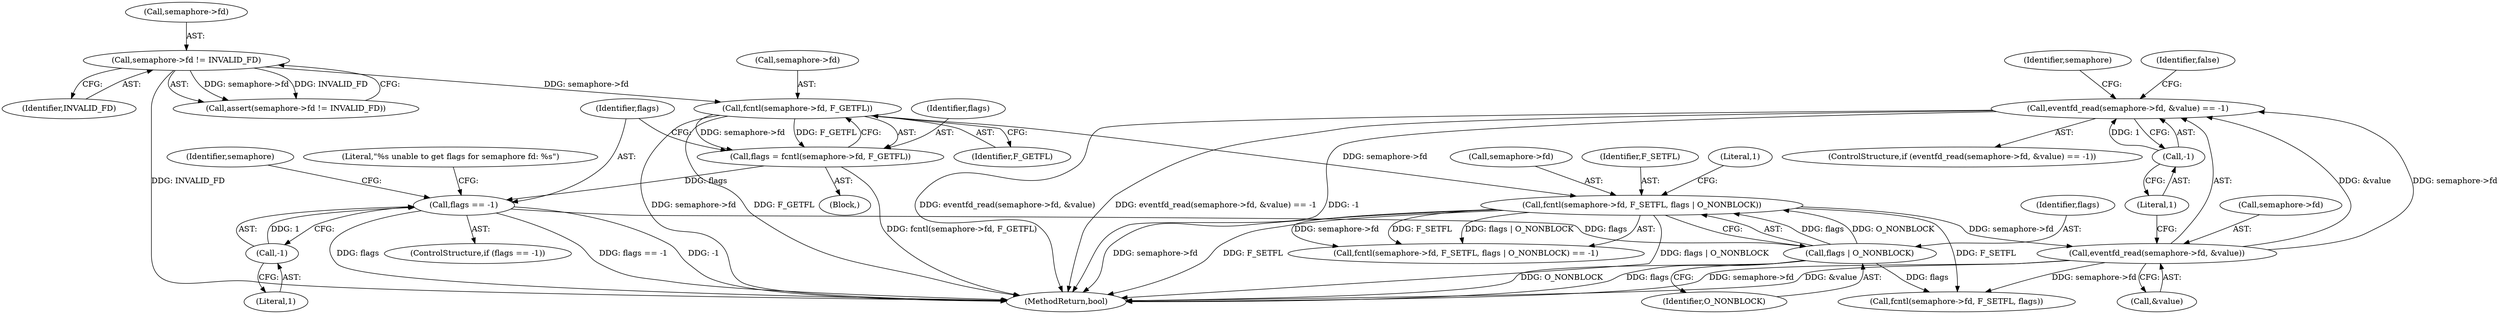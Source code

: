 digraph "0_Android_472271b153c5dc53c28beac55480a8d8434b2d5c_60@API" {
"1000156" [label="(Call,eventfd_read(semaphore->fd, &value) == -1)"];
"1000157" [label="(Call,eventfd_read(semaphore->fd, &value))"];
"1000136" [label="(Call,fcntl(semaphore->fd, F_SETFL, flags | O_NONBLOCK))"];
"1000116" [label="(Call,fcntl(semaphore->fd, F_GETFL))"];
"1000108" [label="(Call,semaphore->fd != INVALID_FD)"];
"1000141" [label="(Call,flags | O_NONBLOCK)"];
"1000122" [label="(Call,flags == -1)"];
"1000114" [label="(Call,flags = fcntl(semaphore->fd, F_GETFL))"];
"1000124" [label="(Call,-1)"];
"1000163" [label="(Call,-1)"];
"1000140" [label="(Identifier,F_SETFL)"];
"1000125" [label="(Literal,1)"];
"1000116" [label="(Call,fcntl(semaphore->fd, F_GETFL))"];
"1000117" [label="(Call,semaphore->fd)"];
"1000109" [label="(Call,semaphore->fd)"];
"1000155" [label="(ControlStructure,if (eventfd_read(semaphore->fd, &value) == -1))"];
"1000102" [label="(Block,)"];
"1000136" [label="(Call,fcntl(semaphore->fd, F_SETFL, flags | O_NONBLOCK))"];
"1000128" [label="(Literal,\"%s unable to get flags for semaphore fd: %s\")"];
"1000112" [label="(Identifier,INVALID_FD)"];
"1000142" [label="(Identifier,flags)"];
"1000138" [label="(Identifier,semaphore)"];
"1000145" [label="(Literal,1)"];
"1000171" [label="(Identifier,semaphore)"];
"1000169" [label="(Call,fcntl(semaphore->fd, F_SETFL, flags))"];
"1000121" [label="(ControlStructure,if (flags == -1))"];
"1000122" [label="(Call,flags == -1)"];
"1000114" [label="(Call,flags = fcntl(semaphore->fd, F_GETFL))"];
"1000135" [label="(Call,fcntl(semaphore->fd, F_SETFL, flags | O_NONBLOCK) == -1)"];
"1000124" [label="(Call,-1)"];
"1000156" [label="(Call,eventfd_read(semaphore->fd, &value) == -1)"];
"1000163" [label="(Call,-1)"];
"1000164" [label="(Literal,1)"];
"1000158" [label="(Call,semaphore->fd)"];
"1000166" [label="(Identifier,false)"];
"1000107" [label="(Call,assert(semaphore->fd != INVALID_FD))"];
"1000157" [label="(Call,eventfd_read(semaphore->fd, &value))"];
"1000120" [label="(Identifier,F_GETFL)"];
"1000108" [label="(Call,semaphore->fd != INVALID_FD)"];
"1000141" [label="(Call,flags | O_NONBLOCK)"];
"1000123" [label="(Identifier,flags)"];
"1000137" [label="(Call,semaphore->fd)"];
"1000161" [label="(Call,&value)"];
"1000115" [label="(Identifier,flags)"];
"1000143" [label="(Identifier,O_NONBLOCK)"];
"1000184" [label="(MethodReturn,bool)"];
"1000156" -> "1000155"  [label="AST: "];
"1000156" -> "1000163"  [label="CFG: "];
"1000157" -> "1000156"  [label="AST: "];
"1000163" -> "1000156"  [label="AST: "];
"1000166" -> "1000156"  [label="CFG: "];
"1000171" -> "1000156"  [label="CFG: "];
"1000156" -> "1000184"  [label="DDG: eventfd_read(semaphore->fd, &value)"];
"1000156" -> "1000184"  [label="DDG: eventfd_read(semaphore->fd, &value) == -1"];
"1000156" -> "1000184"  [label="DDG: -1"];
"1000157" -> "1000156"  [label="DDG: semaphore->fd"];
"1000157" -> "1000156"  [label="DDG: &value"];
"1000163" -> "1000156"  [label="DDG: 1"];
"1000157" -> "1000161"  [label="CFG: "];
"1000158" -> "1000157"  [label="AST: "];
"1000161" -> "1000157"  [label="AST: "];
"1000164" -> "1000157"  [label="CFG: "];
"1000157" -> "1000184"  [label="DDG: semaphore->fd"];
"1000157" -> "1000184"  [label="DDG: &value"];
"1000136" -> "1000157"  [label="DDG: semaphore->fd"];
"1000157" -> "1000169"  [label="DDG: semaphore->fd"];
"1000136" -> "1000135"  [label="AST: "];
"1000136" -> "1000141"  [label="CFG: "];
"1000137" -> "1000136"  [label="AST: "];
"1000140" -> "1000136"  [label="AST: "];
"1000141" -> "1000136"  [label="AST: "];
"1000145" -> "1000136"  [label="CFG: "];
"1000136" -> "1000184"  [label="DDG: F_SETFL"];
"1000136" -> "1000184"  [label="DDG: flags | O_NONBLOCK"];
"1000136" -> "1000184"  [label="DDG: semaphore->fd"];
"1000136" -> "1000135"  [label="DDG: semaphore->fd"];
"1000136" -> "1000135"  [label="DDG: F_SETFL"];
"1000136" -> "1000135"  [label="DDG: flags | O_NONBLOCK"];
"1000116" -> "1000136"  [label="DDG: semaphore->fd"];
"1000141" -> "1000136"  [label="DDG: flags"];
"1000141" -> "1000136"  [label="DDG: O_NONBLOCK"];
"1000136" -> "1000169"  [label="DDG: F_SETFL"];
"1000116" -> "1000114"  [label="AST: "];
"1000116" -> "1000120"  [label="CFG: "];
"1000117" -> "1000116"  [label="AST: "];
"1000120" -> "1000116"  [label="AST: "];
"1000114" -> "1000116"  [label="CFG: "];
"1000116" -> "1000184"  [label="DDG: semaphore->fd"];
"1000116" -> "1000184"  [label="DDG: F_GETFL"];
"1000116" -> "1000114"  [label="DDG: semaphore->fd"];
"1000116" -> "1000114"  [label="DDG: F_GETFL"];
"1000108" -> "1000116"  [label="DDG: semaphore->fd"];
"1000108" -> "1000107"  [label="AST: "];
"1000108" -> "1000112"  [label="CFG: "];
"1000109" -> "1000108"  [label="AST: "];
"1000112" -> "1000108"  [label="AST: "];
"1000107" -> "1000108"  [label="CFG: "];
"1000108" -> "1000184"  [label="DDG: INVALID_FD"];
"1000108" -> "1000107"  [label="DDG: semaphore->fd"];
"1000108" -> "1000107"  [label="DDG: INVALID_FD"];
"1000141" -> "1000143"  [label="CFG: "];
"1000142" -> "1000141"  [label="AST: "];
"1000143" -> "1000141"  [label="AST: "];
"1000141" -> "1000184"  [label="DDG: flags"];
"1000141" -> "1000184"  [label="DDG: O_NONBLOCK"];
"1000122" -> "1000141"  [label="DDG: flags"];
"1000141" -> "1000169"  [label="DDG: flags"];
"1000122" -> "1000121"  [label="AST: "];
"1000122" -> "1000124"  [label="CFG: "];
"1000123" -> "1000122"  [label="AST: "];
"1000124" -> "1000122"  [label="AST: "];
"1000128" -> "1000122"  [label="CFG: "];
"1000138" -> "1000122"  [label="CFG: "];
"1000122" -> "1000184"  [label="DDG: flags"];
"1000122" -> "1000184"  [label="DDG: flags == -1"];
"1000122" -> "1000184"  [label="DDG: -1"];
"1000114" -> "1000122"  [label="DDG: flags"];
"1000124" -> "1000122"  [label="DDG: 1"];
"1000114" -> "1000102"  [label="AST: "];
"1000115" -> "1000114"  [label="AST: "];
"1000123" -> "1000114"  [label="CFG: "];
"1000114" -> "1000184"  [label="DDG: fcntl(semaphore->fd, F_GETFL)"];
"1000124" -> "1000125"  [label="CFG: "];
"1000125" -> "1000124"  [label="AST: "];
"1000163" -> "1000164"  [label="CFG: "];
"1000164" -> "1000163"  [label="AST: "];
}
